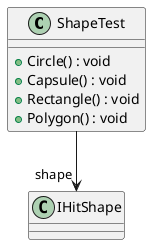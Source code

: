 @startuml
class ShapeTest {
    + Circle() : void
    + Capsule() : void
    + Rectangle() : void
    + Polygon() : void
}
ShapeTest --> "shape" IHitShape
@enduml
